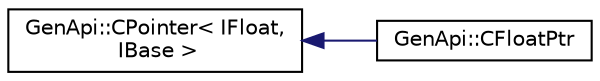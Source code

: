 digraph "Graphical Class Hierarchy"
{
  edge [fontname="Helvetica",fontsize="10",labelfontname="Helvetica",labelfontsize="10"];
  node [fontname="Helvetica",fontsize="10",shape=record];
  rankdir="LR";
  Node1 [label="GenApi::CPointer\< IFloat,\l IBase \>",height=0.2,width=0.4,color="black", fillcolor="white", style="filled",URL="$class_gen_api_1_1_c_pointer.html"];
  Node1 -> Node2 [dir="back",color="midnightblue",fontsize="10",style="solid",fontname="Helvetica"];
  Node2 [label="GenApi::CFloatPtr",height=0.2,width=0.4,color="black", fillcolor="white", style="filled",URL="$class_gen_api_1_1_c_float_ptr.html",tooltip="SmartPointer for IFloat interface pointer. "];
}
